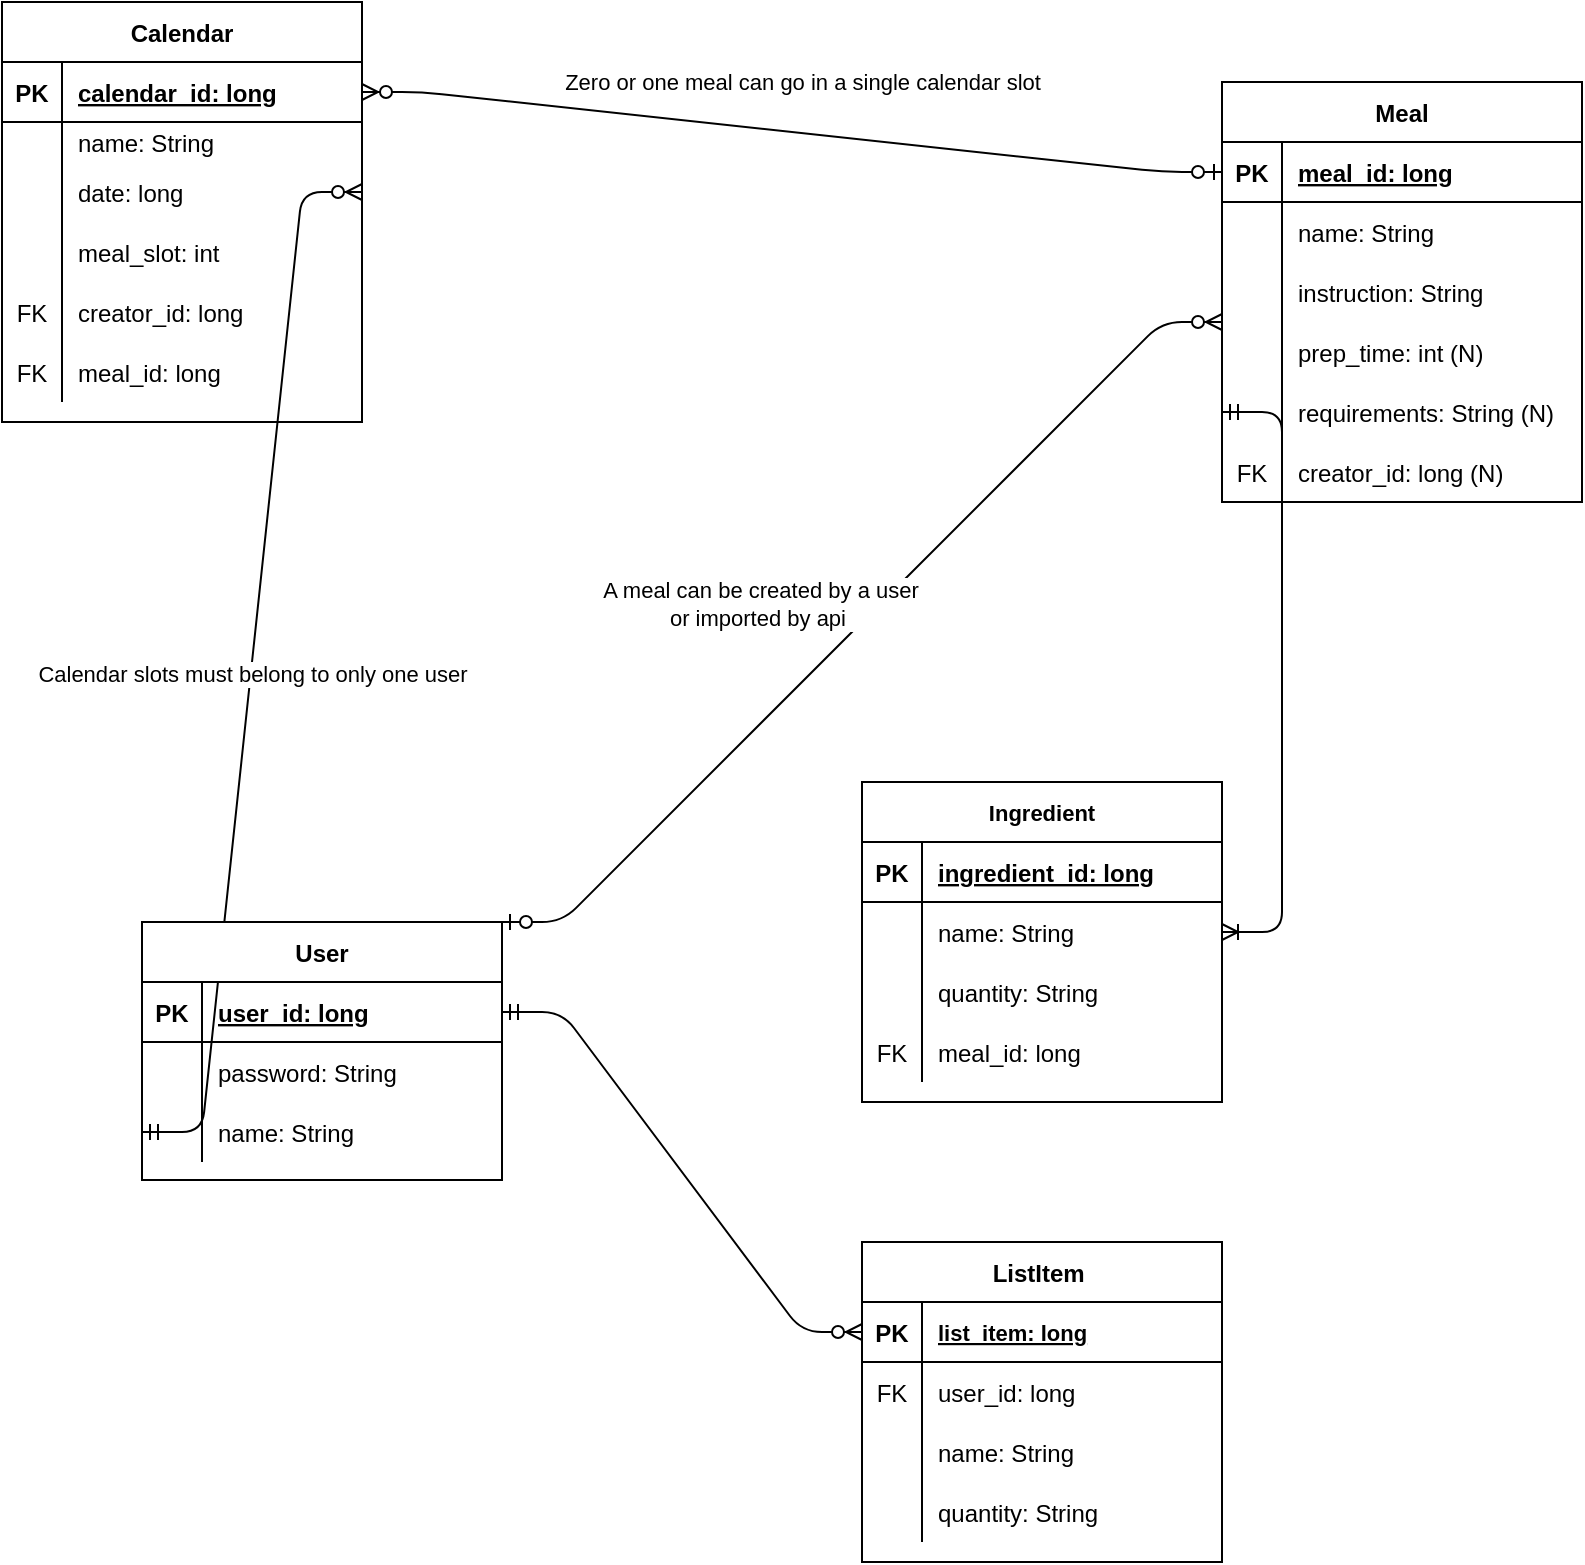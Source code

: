 <mxfile version="13.3.0" type="device"><diagram id="ZZX1vF_qq9Rzs6BNecxv" name="Page-1"><mxGraphModel dx="1657" dy="530" grid="1" gridSize="10" guides="1" tooltips="1" connect="1" arrows="1" fold="1" page="1" pageScale="1" pageWidth="850" pageHeight="1100" math="0" shadow="0"><root><mxCell id="0"/><mxCell id="1" parent="0"/><mxCell id="bQZYwBDsT-YAjgrZ2UNN-17" value="" style="edgeStyle=entityRelationEdgeStyle;fontSize=12;html=1;endArrow=ERzeroToMany;startArrow=ERmandOne;exitX=1;exitY=0.5;exitDx=0;exitDy=0;entryX=0;entryY=0.5;entryDx=0;entryDy=0;" parent="1" source="STrSAFbFDkAe8iuKZQ6G-3" target="bQZYwBDsT-YAjgrZ2UNN-5" edge="1"><mxGeometry width="100" height="100" relative="1" as="geometry"><mxPoint x="390" y="540" as="sourcePoint"/><mxPoint x="530" y="540" as="targetPoint"/></mxGeometry></mxCell><mxCell id="STrSAFbFDkAe8iuKZQ6G-28" value="Calendar" style="shape=table;startSize=30;container=1;collapsible=1;childLayout=tableLayout;fixedRows=1;rowLines=0;fontStyle=1;align=center;resizeLast=1;" parent="1" vertex="1"><mxGeometry x="-50" y="10" width="180" height="210" as="geometry"/></mxCell><mxCell id="STrSAFbFDkAe8iuKZQ6G-29" value="" style="shape=partialRectangle;collapsible=0;dropTarget=0;pointerEvents=0;fillColor=none;top=0;left=0;bottom=1;right=0;points=[[0,0.5],[1,0.5]];portConstraint=eastwest;" parent="STrSAFbFDkAe8iuKZQ6G-28" vertex="1"><mxGeometry y="30" width="180" height="30" as="geometry"/></mxCell><mxCell id="STrSAFbFDkAe8iuKZQ6G-30" value="PK" style="shape=partialRectangle;connectable=0;fillColor=none;top=0;left=0;bottom=0;right=0;fontStyle=1;overflow=hidden;" parent="STrSAFbFDkAe8iuKZQ6G-29" vertex="1"><mxGeometry width="30" height="30" as="geometry"/></mxCell><mxCell id="STrSAFbFDkAe8iuKZQ6G-31" value="calendar_id: long" style="shape=partialRectangle;connectable=0;fillColor=none;top=0;left=0;bottom=0;right=0;align=left;spacingLeft=6;fontStyle=5;overflow=hidden;" parent="STrSAFbFDkAe8iuKZQ6G-29" vertex="1"><mxGeometry x="30" width="150" height="30" as="geometry"/></mxCell><mxCell id="STrSAFbFDkAe8iuKZQ6G-32" value="" style="shape=partialRectangle;collapsible=0;dropTarget=0;pointerEvents=0;fillColor=none;top=0;left=0;bottom=0;right=0;points=[[0,0.5],[1,0.5]];portConstraint=eastwest;" parent="STrSAFbFDkAe8iuKZQ6G-28" vertex="1"><mxGeometry y="60" width="180" height="20" as="geometry"/></mxCell><mxCell id="STrSAFbFDkAe8iuKZQ6G-33" value="" style="shape=partialRectangle;connectable=0;fillColor=none;top=0;left=0;bottom=0;right=0;editable=1;overflow=hidden;" parent="STrSAFbFDkAe8iuKZQ6G-32" vertex="1"><mxGeometry width="30" height="20" as="geometry"/></mxCell><mxCell id="STrSAFbFDkAe8iuKZQ6G-34" value="name: String" style="shape=partialRectangle;connectable=0;fillColor=none;top=0;left=0;bottom=0;right=0;align=left;spacingLeft=6;overflow=hidden;" parent="STrSAFbFDkAe8iuKZQ6G-32" vertex="1"><mxGeometry x="30" width="150" height="20" as="geometry"/></mxCell><mxCell id="STrSAFbFDkAe8iuKZQ6G-35" value="" style="shape=partialRectangle;collapsible=0;dropTarget=0;pointerEvents=0;fillColor=none;top=0;left=0;bottom=0;right=0;points=[[0,0.5],[1,0.5]];portConstraint=eastwest;" parent="STrSAFbFDkAe8iuKZQ6G-28" vertex="1"><mxGeometry y="80" width="180" height="30" as="geometry"/></mxCell><mxCell id="STrSAFbFDkAe8iuKZQ6G-36" value="" style="shape=partialRectangle;connectable=0;fillColor=none;top=0;left=0;bottom=0;right=0;editable=1;overflow=hidden;" parent="STrSAFbFDkAe8iuKZQ6G-35" vertex="1"><mxGeometry width="30" height="30" as="geometry"/></mxCell><mxCell id="STrSAFbFDkAe8iuKZQ6G-37" value="date: long" style="shape=partialRectangle;connectable=0;fillColor=none;top=0;left=0;bottom=0;right=0;align=left;spacingLeft=6;overflow=hidden;" parent="STrSAFbFDkAe8iuKZQ6G-35" vertex="1"><mxGeometry x="30" width="150" height="30" as="geometry"/></mxCell><mxCell id="STrSAFbFDkAe8iuKZQ6G-38" value="" style="shape=partialRectangle;collapsible=0;dropTarget=0;pointerEvents=0;fillColor=none;top=0;left=0;bottom=0;right=0;points=[[0,0.5],[1,0.5]];portConstraint=eastwest;" parent="STrSAFbFDkAe8iuKZQ6G-28" vertex="1"><mxGeometry y="110" width="180" height="30" as="geometry"/></mxCell><mxCell id="STrSAFbFDkAe8iuKZQ6G-39" value="" style="shape=partialRectangle;connectable=0;fillColor=none;top=0;left=0;bottom=0;right=0;editable=1;overflow=hidden;" parent="STrSAFbFDkAe8iuKZQ6G-38" vertex="1"><mxGeometry width="30" height="30" as="geometry"/></mxCell><mxCell id="STrSAFbFDkAe8iuKZQ6G-40" value="meal_slot: int " style="shape=partialRectangle;connectable=0;fillColor=none;top=0;left=0;bottom=0;right=0;align=left;spacingLeft=6;overflow=hidden;" parent="STrSAFbFDkAe8iuKZQ6G-38" vertex="1"><mxGeometry x="30" width="150" height="30" as="geometry"/></mxCell><mxCell id="fVhCb05TTBVKgOdB3JUQ-23" value="" style="shape=partialRectangle;collapsible=0;dropTarget=0;pointerEvents=0;fillColor=none;top=0;left=0;bottom=0;right=0;points=[[0,0.5],[1,0.5]];portConstraint=eastwest;" parent="STrSAFbFDkAe8iuKZQ6G-28" vertex="1"><mxGeometry y="140" width="180" height="30" as="geometry"/></mxCell><mxCell id="fVhCb05TTBVKgOdB3JUQ-24" value="FK" style="shape=partialRectangle;connectable=0;fillColor=none;top=0;left=0;bottom=0;right=0;editable=1;overflow=hidden;" parent="fVhCb05TTBVKgOdB3JUQ-23" vertex="1"><mxGeometry width="30" height="30" as="geometry"/></mxCell><mxCell id="fVhCb05TTBVKgOdB3JUQ-25" value="creator_id: long" style="shape=partialRectangle;connectable=0;fillColor=none;top=0;left=0;bottom=0;right=0;align=left;spacingLeft=6;overflow=hidden;" parent="fVhCb05TTBVKgOdB3JUQ-23" vertex="1"><mxGeometry x="30" width="150" height="30" as="geometry"/></mxCell><mxCell id="fVhCb05TTBVKgOdB3JUQ-46" value="" style="shape=partialRectangle;collapsible=0;dropTarget=0;pointerEvents=0;fillColor=none;top=0;left=0;bottom=0;right=0;points=[[0,0.5],[1,0.5]];portConstraint=eastwest;" parent="STrSAFbFDkAe8iuKZQ6G-28" vertex="1"><mxGeometry y="170" width="180" height="30" as="geometry"/></mxCell><mxCell id="fVhCb05TTBVKgOdB3JUQ-47" value="FK" style="shape=partialRectangle;connectable=0;fillColor=none;top=0;left=0;bottom=0;right=0;editable=1;overflow=hidden;" parent="fVhCb05TTBVKgOdB3JUQ-46" vertex="1"><mxGeometry width="30" height="30" as="geometry"/></mxCell><mxCell id="fVhCb05TTBVKgOdB3JUQ-48" value="meal_id: long" style="shape=partialRectangle;connectable=0;fillColor=none;top=0;left=0;bottom=0;right=0;align=left;spacingLeft=6;overflow=hidden;" parent="fVhCb05TTBVKgOdB3JUQ-46" vertex="1"><mxGeometry x="30" width="150" height="30" as="geometry"/></mxCell><mxCell id="STrSAFbFDkAe8iuKZQ6G-15" value="Meal" style="shape=table;startSize=30;container=1;collapsible=1;childLayout=tableLayout;fixedRows=1;rowLines=0;fontStyle=1;align=center;resizeLast=1;" parent="1" vertex="1"><mxGeometry x="560" y="50" width="180" height="210" as="geometry"/></mxCell><mxCell id="STrSAFbFDkAe8iuKZQ6G-16" value="" style="shape=partialRectangle;collapsible=0;dropTarget=0;pointerEvents=0;fillColor=none;top=0;left=0;bottom=1;right=0;points=[[0,0.5],[1,0.5]];portConstraint=eastwest;" parent="STrSAFbFDkAe8iuKZQ6G-15" vertex="1"><mxGeometry y="30" width="180" height="30" as="geometry"/></mxCell><mxCell id="STrSAFbFDkAe8iuKZQ6G-17" value="PK" style="shape=partialRectangle;connectable=0;fillColor=none;top=0;left=0;bottom=0;right=0;fontStyle=1;overflow=hidden;" parent="STrSAFbFDkAe8iuKZQ6G-16" vertex="1"><mxGeometry width="30" height="30" as="geometry"/></mxCell><mxCell id="STrSAFbFDkAe8iuKZQ6G-18" value="meal_id: long" style="shape=partialRectangle;connectable=0;fillColor=none;top=0;left=0;bottom=0;right=0;align=left;spacingLeft=6;fontStyle=5;overflow=hidden;" parent="STrSAFbFDkAe8iuKZQ6G-16" vertex="1"><mxGeometry x="30" width="150" height="30" as="geometry"/></mxCell><mxCell id="STrSAFbFDkAe8iuKZQ6G-22" value="" style="shape=partialRectangle;collapsible=0;dropTarget=0;pointerEvents=0;fillColor=none;top=0;left=0;bottom=0;right=0;points=[[0,0.5],[1,0.5]];portConstraint=eastwest;" parent="STrSAFbFDkAe8iuKZQ6G-15" vertex="1"><mxGeometry y="60" width="180" height="30" as="geometry"/></mxCell><mxCell id="STrSAFbFDkAe8iuKZQ6G-23" value="" style="shape=partialRectangle;connectable=0;fillColor=none;top=0;left=0;bottom=0;right=0;editable=1;overflow=hidden;" parent="STrSAFbFDkAe8iuKZQ6G-22" vertex="1"><mxGeometry width="30" height="30" as="geometry"/></mxCell><mxCell id="STrSAFbFDkAe8iuKZQ6G-24" value="name: String" style="shape=partialRectangle;connectable=0;fillColor=none;top=0;left=0;bottom=0;right=0;align=left;spacingLeft=6;overflow=hidden;" parent="STrSAFbFDkAe8iuKZQ6G-22" vertex="1"><mxGeometry x="30" width="150" height="30" as="geometry"/></mxCell><mxCell id="fVhCb05TTBVKgOdB3JUQ-26" value="" style="shape=partialRectangle;collapsible=0;dropTarget=0;pointerEvents=0;fillColor=none;top=0;left=0;bottom=0;right=0;points=[[0,0.5],[1,0.5]];portConstraint=eastwest;" parent="STrSAFbFDkAe8iuKZQ6G-15" vertex="1"><mxGeometry y="90" width="180" height="30" as="geometry"/></mxCell><mxCell id="fVhCb05TTBVKgOdB3JUQ-27" value="" style="shape=partialRectangle;connectable=0;fillColor=none;top=0;left=0;bottom=0;right=0;editable=1;overflow=hidden;" parent="fVhCb05TTBVKgOdB3JUQ-26" vertex="1"><mxGeometry width="30" height="30" as="geometry"/></mxCell><mxCell id="fVhCb05TTBVKgOdB3JUQ-28" value="instruction: String" style="shape=partialRectangle;connectable=0;fillColor=none;top=0;left=0;bottom=0;right=0;align=left;spacingLeft=6;overflow=hidden;" parent="fVhCb05TTBVKgOdB3JUQ-26" vertex="1"><mxGeometry x="30" width="150" height="30" as="geometry"/></mxCell><mxCell id="STrSAFbFDkAe8iuKZQ6G-25" value="" style="shape=partialRectangle;collapsible=0;dropTarget=0;pointerEvents=0;fillColor=none;top=0;left=0;bottom=0;right=0;points=[[0,0.5],[1,0.5]];portConstraint=eastwest;" parent="STrSAFbFDkAe8iuKZQ6G-15" vertex="1"><mxGeometry y="120" width="180" height="30" as="geometry"/></mxCell><mxCell id="STrSAFbFDkAe8iuKZQ6G-26" value="" style="shape=partialRectangle;connectable=0;fillColor=none;top=0;left=0;bottom=0;right=0;editable=1;overflow=hidden;" parent="STrSAFbFDkAe8iuKZQ6G-25" vertex="1"><mxGeometry width="30" height="30" as="geometry"/></mxCell><mxCell id="STrSAFbFDkAe8iuKZQ6G-27" value="prep_time: int (N)" style="shape=partialRectangle;connectable=0;fillColor=none;top=0;left=0;bottom=0;right=0;align=left;spacingLeft=6;overflow=hidden;" parent="STrSAFbFDkAe8iuKZQ6G-25" vertex="1"><mxGeometry x="30" width="150" height="30" as="geometry"/></mxCell><mxCell id="fVhCb05TTBVKgOdB3JUQ-55" value="" style="shape=partialRectangle;collapsible=0;dropTarget=0;pointerEvents=0;fillColor=none;top=0;left=0;bottom=0;right=0;points=[[0,0.5],[1,0.5]];portConstraint=eastwest;" parent="STrSAFbFDkAe8iuKZQ6G-15" vertex="1"><mxGeometry y="150" width="180" height="30" as="geometry"/></mxCell><mxCell id="fVhCb05TTBVKgOdB3JUQ-56" value="" style="shape=partialRectangle;connectable=0;fillColor=none;top=0;left=0;bottom=0;right=0;editable=1;overflow=hidden;" parent="fVhCb05TTBVKgOdB3JUQ-55" vertex="1"><mxGeometry width="30" height="30" as="geometry"/></mxCell><mxCell id="fVhCb05TTBVKgOdB3JUQ-57" value="requirements: String (N)" style="shape=partialRectangle;connectable=0;fillColor=none;top=0;left=0;bottom=0;right=0;align=left;spacingLeft=6;overflow=hidden;" parent="fVhCb05TTBVKgOdB3JUQ-55" vertex="1"><mxGeometry x="30" width="150" height="30" as="geometry"/></mxCell><mxCell id="fVhCb05TTBVKgOdB3JUQ-49" value="" style="shape=partialRectangle;collapsible=0;dropTarget=0;pointerEvents=0;fillColor=none;top=0;left=0;bottom=0;right=0;points=[[0,0.5],[1,0.5]];portConstraint=eastwest;" parent="STrSAFbFDkAe8iuKZQ6G-15" vertex="1"><mxGeometry y="180" width="180" height="30" as="geometry"/></mxCell><mxCell id="fVhCb05TTBVKgOdB3JUQ-50" value="FK" style="shape=partialRectangle;connectable=0;fillColor=none;top=0;left=0;bottom=0;right=0;editable=1;overflow=hidden;" parent="fVhCb05TTBVKgOdB3JUQ-49" vertex="1"><mxGeometry width="30" height="30" as="geometry"/></mxCell><mxCell id="fVhCb05TTBVKgOdB3JUQ-51" value="creator_id: long (N)" style="shape=partialRectangle;connectable=0;fillColor=none;top=0;left=0;bottom=0;right=0;align=left;spacingLeft=6;overflow=hidden;" parent="fVhCb05TTBVKgOdB3JUQ-49" vertex="1"><mxGeometry x="30" width="150" height="30" as="geometry"/></mxCell><mxCell id="NMC4rimyOxE-VE1_t3lD-3" value="" style="edgeStyle=entityRelationEdgeStyle;fontSize=12;html=1;endArrow=ERmandOne;startArrow=ERzeroToMany;endFill=0;entryX=0;entryY=0.5;entryDx=0;entryDy=0;exitX=1;exitY=0.5;exitDx=0;exitDy=0;" edge="1" parent="1" source="STrSAFbFDkAe8iuKZQ6G-35" target="STrSAFbFDkAe8iuKZQ6G-12"><mxGeometry width="100" height="100" relative="1" as="geometry"><mxPoint x="130" y="370" as="sourcePoint"/><mxPoint x="230" y="410" as="targetPoint"/></mxGeometry></mxCell><mxCell id="NMC4rimyOxE-VE1_t3lD-9" value="Calendar slots must belong to only one user" style="edgeLabel;html=1;align=center;verticalAlign=middle;resizable=0;points=[];" vertex="1" connectable="0" parent="NMC4rimyOxE-VE1_t3lD-3"><mxGeometry x="0.023" relative="1" as="geometry"><mxPoint as="offset"/></mxGeometry></mxCell><mxCell id="NMC4rimyOxE-VE1_t3lD-4" value="" style="edgeStyle=entityRelationEdgeStyle;fontSize=12;html=1;endArrow=ERzeroToMany;startArrow=ERzeroToOne;exitX=1;exitY=0;exitDx=0;exitDy=0;startFill=1;" edge="1" parent="1" source="STrSAFbFDkAe8iuKZQ6G-2"><mxGeometry width="100" height="100" relative="1" as="geometry"><mxPoint x="460" y="270" as="sourcePoint"/><mxPoint x="560" y="170" as="targetPoint"/></mxGeometry></mxCell><mxCell id="NMC4rimyOxE-VE1_t3lD-5" value="A meal can be created by a user&lt;br&gt;or imported by api&amp;nbsp;" style="edgeLabel;html=1;align=center;verticalAlign=middle;resizable=0;points=[];" vertex="1" connectable="0" parent="NMC4rimyOxE-VE1_t3lD-4"><mxGeometry x="0.065" y="-1" relative="1" as="geometry"><mxPoint x="-63.41" y="0.8" as="offset"/></mxGeometry></mxCell><mxCell id="NMC4rimyOxE-VE1_t3lD-6" value="" style="edgeStyle=entityRelationEdgeStyle;fontSize=12;html=1;endArrow=ERzeroToOne;startArrow=ERzeroToMany;exitX=1;exitY=0.5;exitDx=0;exitDy=0;entryX=0;entryY=0.5;entryDx=0;entryDy=0;endFill=1;startFill=1;" edge="1" parent="1" source="STrSAFbFDkAe8iuKZQ6G-29" target="STrSAFbFDkAe8iuKZQ6G-16"><mxGeometry width="100" height="100" relative="1" as="geometry"><mxPoint x="310" y="130" as="sourcePoint"/><mxPoint x="410" y="30" as="targetPoint"/></mxGeometry></mxCell><mxCell id="NMC4rimyOxE-VE1_t3lD-7" value="Zero or one meal can go in a single calendar slot" style="edgeLabel;html=1;align=center;verticalAlign=middle;resizable=0;points=[];" vertex="1" connectable="0" parent="NMC4rimyOxE-VE1_t3lD-6"><mxGeometry x="-0.121" relative="1" as="geometry"><mxPoint x="30.93" y="-22.2" as="offset"/></mxGeometry></mxCell><mxCell id="STrSAFbFDkAe8iuKZQ6G-2" value="User" style="shape=table;startSize=30;container=1;collapsible=1;childLayout=tableLayout;fixedRows=1;rowLines=0;fontStyle=1;align=center;resizeLast=1;" parent="1" vertex="1"><mxGeometry x="20" y="470" width="180" height="129" as="geometry"/></mxCell><mxCell id="STrSAFbFDkAe8iuKZQ6G-3" value="" style="shape=partialRectangle;collapsible=0;dropTarget=0;pointerEvents=0;fillColor=none;top=0;left=0;bottom=1;right=0;points=[[0,0.5],[1,0.5]];portConstraint=eastwest;" parent="STrSAFbFDkAe8iuKZQ6G-2" vertex="1"><mxGeometry y="30" width="180" height="30" as="geometry"/></mxCell><mxCell id="STrSAFbFDkAe8iuKZQ6G-4" value="PK" style="shape=partialRectangle;connectable=0;fillColor=none;top=0;left=0;bottom=0;right=0;fontStyle=1;overflow=hidden;" parent="STrSAFbFDkAe8iuKZQ6G-3" vertex="1"><mxGeometry width="30" height="30" as="geometry"/></mxCell><mxCell id="STrSAFbFDkAe8iuKZQ6G-5" value="user_id: long" style="shape=partialRectangle;connectable=0;fillColor=none;top=0;left=0;bottom=0;right=0;align=left;spacingLeft=6;fontStyle=5;overflow=hidden;" parent="STrSAFbFDkAe8iuKZQ6G-3" vertex="1"><mxGeometry x="30" width="150" height="30" as="geometry"/></mxCell><mxCell id="STrSAFbFDkAe8iuKZQ6G-9" value="" style="shape=partialRectangle;collapsible=0;dropTarget=0;pointerEvents=0;fillColor=none;top=0;left=0;bottom=0;right=0;points=[[0,0.5],[1,0.5]];portConstraint=eastwest;" parent="STrSAFbFDkAe8iuKZQ6G-2" vertex="1"><mxGeometry y="60" width="180" height="30" as="geometry"/></mxCell><mxCell id="STrSAFbFDkAe8iuKZQ6G-10" value="" style="shape=partialRectangle;connectable=0;fillColor=none;top=0;left=0;bottom=0;right=0;editable=1;overflow=hidden;" parent="STrSAFbFDkAe8iuKZQ6G-9" vertex="1"><mxGeometry width="30" height="30" as="geometry"/></mxCell><mxCell id="STrSAFbFDkAe8iuKZQ6G-11" value="password: String" style="shape=partialRectangle;connectable=0;fillColor=none;top=0;left=0;bottom=0;right=0;align=left;spacingLeft=6;overflow=hidden;" parent="STrSAFbFDkAe8iuKZQ6G-9" vertex="1"><mxGeometry x="30" width="150" height="30" as="geometry"/></mxCell><mxCell id="STrSAFbFDkAe8iuKZQ6G-12" value="" style="shape=partialRectangle;collapsible=0;dropTarget=0;pointerEvents=0;fillColor=none;top=0;left=0;bottom=0;right=0;points=[[0,0.5],[1,0.5]];portConstraint=eastwest;" parent="STrSAFbFDkAe8iuKZQ6G-2" vertex="1"><mxGeometry y="90" width="180" height="30" as="geometry"/></mxCell><mxCell id="STrSAFbFDkAe8iuKZQ6G-13" value="" style="shape=partialRectangle;connectable=0;fillColor=none;top=0;left=0;bottom=0;right=0;editable=1;overflow=hidden;" parent="STrSAFbFDkAe8iuKZQ6G-12" vertex="1"><mxGeometry width="30" height="30" as="geometry"/></mxCell><mxCell id="STrSAFbFDkAe8iuKZQ6G-14" value="name: String" style="shape=partialRectangle;connectable=0;fillColor=none;top=0;left=0;bottom=0;right=0;align=left;spacingLeft=6;overflow=hidden;" parent="STrSAFbFDkAe8iuKZQ6G-12" vertex="1"><mxGeometry x="30" width="150" height="30" as="geometry"/></mxCell><mxCell id="NMC4rimyOxE-VE1_t3lD-11" value="" style="edgeStyle=entityRelationEdgeStyle;fontSize=12;html=1;endArrow=ERmandOne;startArrow=ERoneToMany;exitX=1;exitY=0.5;exitDx=0;exitDy=0;startFill=0;endFill=0;entryX=0;entryY=0.5;entryDx=0;entryDy=0;" edge="1" parent="1" source="bQZYwBDsT-YAjgrZ2UNN-44" target="fVhCb05TTBVKgOdB3JUQ-55"><mxGeometry width="100" height="100" relative="1" as="geometry"><mxPoint x="580" y="450" as="sourcePoint"/><mxPoint x="558" y="267" as="targetPoint"/></mxGeometry></mxCell><mxCell id="bQZYwBDsT-YAjgrZ2UNN-40" value="Ingredient" style="shape=table;startSize=30;container=1;collapsible=1;childLayout=tableLayout;fixedRows=1;rowLines=0;fontStyle=1;align=center;resizeLast=1;fontSize=11;" parent="1" vertex="1"><mxGeometry x="380" y="400" width="180" height="160" as="geometry"/></mxCell><mxCell id="bQZYwBDsT-YAjgrZ2UNN-41" value="" style="shape=partialRectangle;collapsible=0;dropTarget=0;pointerEvents=0;fillColor=none;top=0;left=0;bottom=1;right=0;points=[[0,0.5],[1,0.5]];portConstraint=eastwest;" parent="bQZYwBDsT-YAjgrZ2UNN-40" vertex="1"><mxGeometry y="30" width="180" height="30" as="geometry"/></mxCell><mxCell id="bQZYwBDsT-YAjgrZ2UNN-42" value="PK" style="shape=partialRectangle;connectable=0;fillColor=none;top=0;left=0;bottom=0;right=0;fontStyle=1;overflow=hidden;" parent="bQZYwBDsT-YAjgrZ2UNN-41" vertex="1"><mxGeometry width="30" height="30" as="geometry"/></mxCell><mxCell id="bQZYwBDsT-YAjgrZ2UNN-43" value="ingredient_id: long" style="shape=partialRectangle;connectable=0;fillColor=none;top=0;left=0;bottom=0;right=0;align=left;spacingLeft=6;fontStyle=5;overflow=hidden;" parent="bQZYwBDsT-YAjgrZ2UNN-41" vertex="1"><mxGeometry x="30" width="150" height="30" as="geometry"/></mxCell><mxCell id="bQZYwBDsT-YAjgrZ2UNN-44" value="" style="shape=partialRectangle;collapsible=0;dropTarget=0;pointerEvents=0;fillColor=none;top=0;left=0;bottom=0;right=0;points=[[0,0.5],[1,0.5]];portConstraint=eastwest;" parent="bQZYwBDsT-YAjgrZ2UNN-40" vertex="1"><mxGeometry y="60" width="180" height="30" as="geometry"/></mxCell><mxCell id="bQZYwBDsT-YAjgrZ2UNN-45" value="" style="shape=partialRectangle;connectable=0;fillColor=none;top=0;left=0;bottom=0;right=0;editable=1;overflow=hidden;" parent="bQZYwBDsT-YAjgrZ2UNN-44" vertex="1"><mxGeometry width="30" height="30" as="geometry"/></mxCell><mxCell id="bQZYwBDsT-YAjgrZ2UNN-46" value="name: String" style="shape=partialRectangle;connectable=0;fillColor=none;top=0;left=0;bottom=0;right=0;align=left;spacingLeft=6;overflow=hidden;" parent="bQZYwBDsT-YAjgrZ2UNN-44" vertex="1"><mxGeometry x="30" width="150" height="30" as="geometry"/></mxCell><mxCell id="NMC4rimyOxE-VE1_t3lD-13" value="" style="shape=partialRectangle;collapsible=0;dropTarget=0;pointerEvents=0;fillColor=none;top=0;left=0;bottom=0;right=0;points=[[0,0.5],[1,0.5]];portConstraint=eastwest;" vertex="1" parent="bQZYwBDsT-YAjgrZ2UNN-40"><mxGeometry y="90" width="180" height="30" as="geometry"/></mxCell><mxCell id="NMC4rimyOxE-VE1_t3lD-14" value="" style="shape=partialRectangle;connectable=0;fillColor=none;top=0;left=0;bottom=0;right=0;editable=1;overflow=hidden;" vertex="1" parent="NMC4rimyOxE-VE1_t3lD-13"><mxGeometry width="30" height="30" as="geometry"/></mxCell><mxCell id="NMC4rimyOxE-VE1_t3lD-15" value="quantity: String" style="shape=partialRectangle;connectable=0;fillColor=none;top=0;left=0;bottom=0;right=0;align=left;spacingLeft=6;overflow=hidden;" vertex="1" parent="NMC4rimyOxE-VE1_t3lD-13"><mxGeometry x="30" width="150" height="30" as="geometry"/></mxCell><mxCell id="NMC4rimyOxE-VE1_t3lD-19" value="" style="shape=partialRectangle;collapsible=0;dropTarget=0;pointerEvents=0;fillColor=none;top=0;left=0;bottom=0;right=0;points=[[0,0.5],[1,0.5]];portConstraint=eastwest;" vertex="1" parent="bQZYwBDsT-YAjgrZ2UNN-40"><mxGeometry y="120" width="180" height="30" as="geometry"/></mxCell><mxCell id="NMC4rimyOxE-VE1_t3lD-20" value="FK" style="shape=partialRectangle;connectable=0;fillColor=none;top=0;left=0;bottom=0;right=0;editable=1;overflow=hidden;" vertex="1" parent="NMC4rimyOxE-VE1_t3lD-19"><mxGeometry width="30" height="30" as="geometry"/></mxCell><mxCell id="NMC4rimyOxE-VE1_t3lD-21" value="meal_id: long" style="shape=partialRectangle;connectable=0;fillColor=none;top=0;left=0;bottom=0;right=0;align=left;spacingLeft=6;overflow=hidden;" vertex="1" parent="NMC4rimyOxE-VE1_t3lD-19"><mxGeometry x="30" width="150" height="30" as="geometry"/></mxCell><mxCell id="bQZYwBDsT-YAjgrZ2UNN-4" value="ListItem " style="shape=table;startSize=30;container=1;collapsible=1;childLayout=tableLayout;fixedRows=1;rowLines=0;fontStyle=1;align=center;resizeLast=1;" parent="1" vertex="1"><mxGeometry x="380" y="630" width="180" height="160" as="geometry"/></mxCell><mxCell id="bQZYwBDsT-YAjgrZ2UNN-5" value="" style="shape=partialRectangle;collapsible=0;dropTarget=0;pointerEvents=0;fillColor=none;top=0;left=0;bottom=1;right=0;points=[[0,0.5],[1,0.5]];portConstraint=eastwest;" parent="bQZYwBDsT-YAjgrZ2UNN-4" vertex="1"><mxGeometry y="30" width="180" height="30" as="geometry"/></mxCell><mxCell id="bQZYwBDsT-YAjgrZ2UNN-6" value="PK" style="shape=partialRectangle;connectable=0;fillColor=none;top=0;left=0;bottom=0;right=0;fontStyle=1;overflow=hidden;" parent="bQZYwBDsT-YAjgrZ2UNN-5" vertex="1"><mxGeometry width="30" height="30" as="geometry"/></mxCell><mxCell id="bQZYwBDsT-YAjgrZ2UNN-7" value="list_item: long" style="shape=partialRectangle;connectable=0;fillColor=none;top=0;left=0;bottom=0;right=0;align=left;spacingLeft=6;fontStyle=5;overflow=hidden;fontSize=11;" parent="bQZYwBDsT-YAjgrZ2UNN-5" vertex="1"><mxGeometry x="30" width="150" height="30" as="geometry"/></mxCell><mxCell id="bQZYwBDsT-YAjgrZ2UNN-8" value="" style="shape=partialRectangle;collapsible=0;dropTarget=0;pointerEvents=0;fillColor=none;top=0;left=0;bottom=0;right=0;points=[[0,0.5],[1,0.5]];portConstraint=eastwest;" parent="bQZYwBDsT-YAjgrZ2UNN-4" vertex="1"><mxGeometry y="60" width="180" height="30" as="geometry"/></mxCell><mxCell id="bQZYwBDsT-YAjgrZ2UNN-9" value="FK" style="shape=partialRectangle;connectable=0;fillColor=none;top=0;left=0;bottom=0;right=0;editable=1;overflow=hidden;" parent="bQZYwBDsT-YAjgrZ2UNN-8" vertex="1"><mxGeometry width="30" height="30" as="geometry"/></mxCell><mxCell id="bQZYwBDsT-YAjgrZ2UNN-10" value="user_id: long" style="shape=partialRectangle;connectable=0;fillColor=none;top=0;left=0;bottom=0;right=0;align=left;spacingLeft=6;overflow=hidden;" parent="bQZYwBDsT-YAjgrZ2UNN-8" vertex="1"><mxGeometry x="30" width="150" height="30" as="geometry"/></mxCell><mxCell id="bQZYwBDsT-YAjgrZ2UNN-11" value="" style="shape=partialRectangle;collapsible=0;dropTarget=0;pointerEvents=0;fillColor=none;top=0;left=0;bottom=0;right=0;points=[[0,0.5],[1,0.5]];portConstraint=eastwest;" parent="bQZYwBDsT-YAjgrZ2UNN-4" vertex="1"><mxGeometry y="90" width="180" height="30" as="geometry"/></mxCell><mxCell id="bQZYwBDsT-YAjgrZ2UNN-12" value="" style="shape=partialRectangle;connectable=0;fillColor=none;top=0;left=0;bottom=0;right=0;editable=1;overflow=hidden;" parent="bQZYwBDsT-YAjgrZ2UNN-11" vertex="1"><mxGeometry width="30" height="30" as="geometry"/></mxCell><mxCell id="bQZYwBDsT-YAjgrZ2UNN-13" value="name: String" style="shape=partialRectangle;connectable=0;fillColor=none;top=0;left=0;bottom=0;right=0;align=left;spacingLeft=6;overflow=hidden;" parent="bQZYwBDsT-YAjgrZ2UNN-11" vertex="1"><mxGeometry x="30" width="150" height="30" as="geometry"/></mxCell><mxCell id="bQZYwBDsT-YAjgrZ2UNN-14" value="" style="shape=partialRectangle;collapsible=0;dropTarget=0;pointerEvents=0;fillColor=none;top=0;left=0;bottom=0;right=0;points=[[0,0.5],[1,0.5]];portConstraint=eastwest;" parent="bQZYwBDsT-YAjgrZ2UNN-4" vertex="1"><mxGeometry y="120" width="180" height="30" as="geometry"/></mxCell><mxCell id="bQZYwBDsT-YAjgrZ2UNN-15" value="" style="shape=partialRectangle;connectable=0;fillColor=none;top=0;left=0;bottom=0;right=0;editable=1;overflow=hidden;" parent="bQZYwBDsT-YAjgrZ2UNN-14" vertex="1"><mxGeometry width="30" height="30" as="geometry"/></mxCell><mxCell id="bQZYwBDsT-YAjgrZ2UNN-16" value="quantity: String" style="shape=partialRectangle;connectable=0;fillColor=none;top=0;left=0;bottom=0;right=0;align=left;spacingLeft=6;overflow=hidden;" parent="bQZYwBDsT-YAjgrZ2UNN-14" vertex="1"><mxGeometry x="30" width="150" height="30" as="geometry"/></mxCell></root></mxGraphModel></diagram></mxfile>